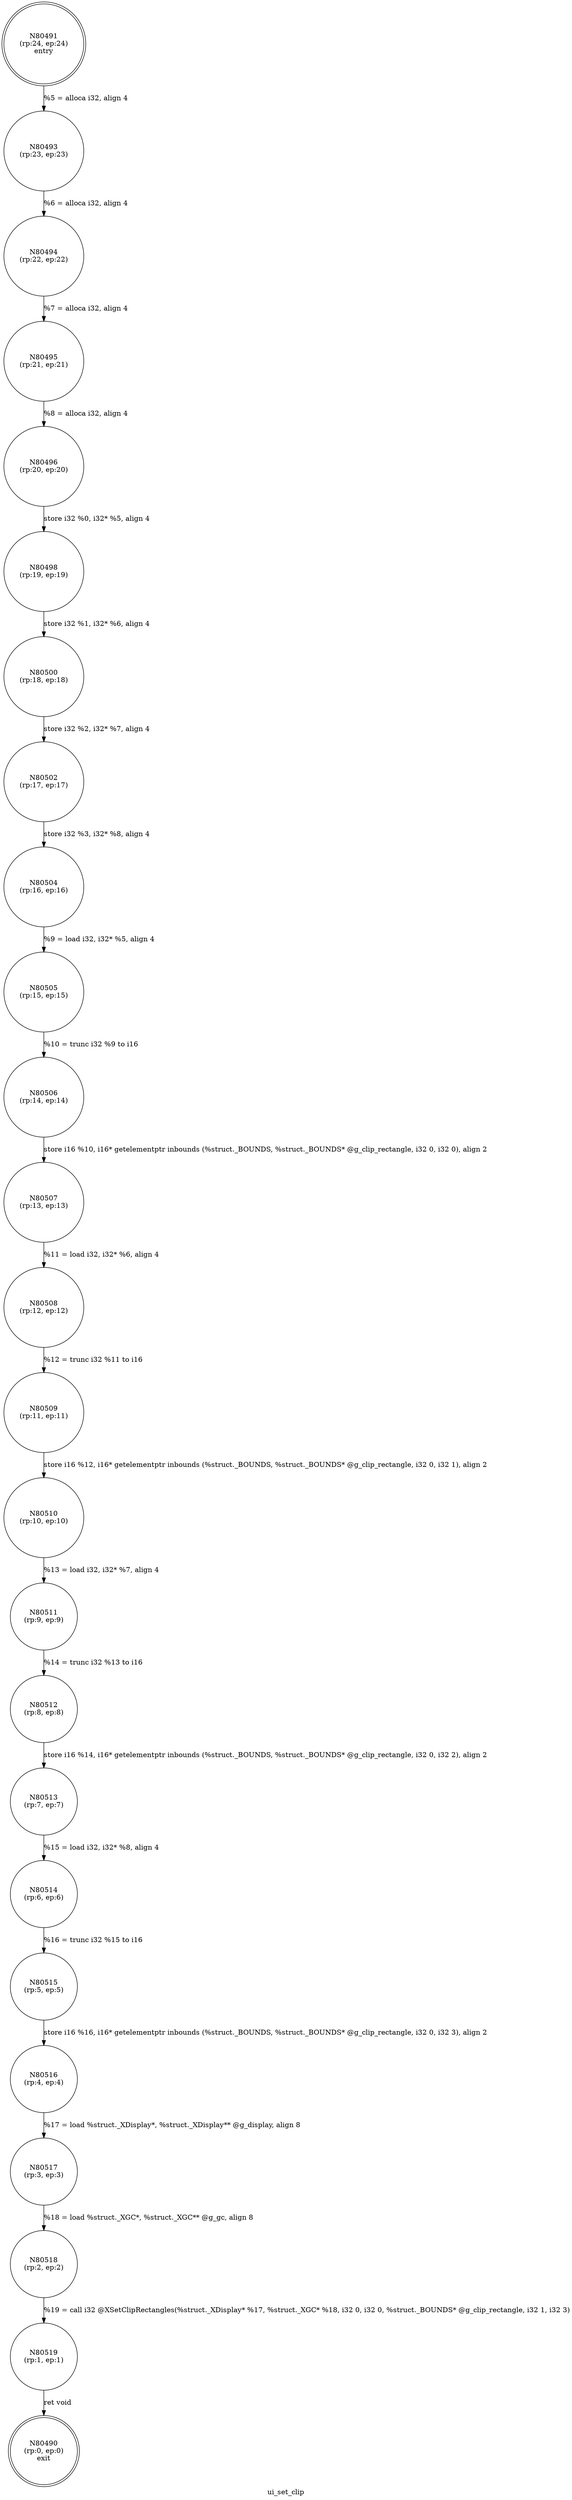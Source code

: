 digraph ui_set_clip {
label="ui_set_clip"
80490 [label="N80490\n(rp:0, ep:0)\nexit", shape="doublecircle"]
80491 [label="N80491\n(rp:24, ep:24)\nentry", shape="doublecircle"]
80491 -> 80493 [label="%5 = alloca i32, align 4"]
80493 [label="N80493\n(rp:23, ep:23)", shape="circle"]
80493 -> 80494 [label="%6 = alloca i32, align 4"]
80494 [label="N80494\n(rp:22, ep:22)", shape="circle"]
80494 -> 80495 [label="%7 = alloca i32, align 4"]
80495 [label="N80495\n(rp:21, ep:21)", shape="circle"]
80495 -> 80496 [label="%8 = alloca i32, align 4"]
80496 [label="N80496\n(rp:20, ep:20)", shape="circle"]
80496 -> 80498 [label="store i32 %0, i32* %5, align 4"]
80498 [label="N80498\n(rp:19, ep:19)", shape="circle"]
80498 -> 80500 [label="store i32 %1, i32* %6, align 4"]
80500 [label="N80500\n(rp:18, ep:18)", shape="circle"]
80500 -> 80502 [label="store i32 %2, i32* %7, align 4"]
80502 [label="N80502\n(rp:17, ep:17)", shape="circle"]
80502 -> 80504 [label="store i32 %3, i32* %8, align 4"]
80504 [label="N80504\n(rp:16, ep:16)", shape="circle"]
80504 -> 80505 [label="%9 = load i32, i32* %5, align 4"]
80505 [label="N80505\n(rp:15, ep:15)", shape="circle"]
80505 -> 80506 [label="%10 = trunc i32 %9 to i16"]
80506 [label="N80506\n(rp:14, ep:14)", shape="circle"]
80506 -> 80507 [label="store i16 %10, i16* getelementptr inbounds (%struct._BOUNDS, %struct._BOUNDS* @g_clip_rectangle, i32 0, i32 0), align 2"]
80507 [label="N80507\n(rp:13, ep:13)", shape="circle"]
80507 -> 80508 [label="%11 = load i32, i32* %6, align 4"]
80508 [label="N80508\n(rp:12, ep:12)", shape="circle"]
80508 -> 80509 [label="%12 = trunc i32 %11 to i16"]
80509 [label="N80509\n(rp:11, ep:11)", shape="circle"]
80509 -> 80510 [label="store i16 %12, i16* getelementptr inbounds (%struct._BOUNDS, %struct._BOUNDS* @g_clip_rectangle, i32 0, i32 1), align 2"]
80510 [label="N80510\n(rp:10, ep:10)", shape="circle"]
80510 -> 80511 [label="%13 = load i32, i32* %7, align 4"]
80511 [label="N80511\n(rp:9, ep:9)", shape="circle"]
80511 -> 80512 [label="%14 = trunc i32 %13 to i16"]
80512 [label="N80512\n(rp:8, ep:8)", shape="circle"]
80512 -> 80513 [label="store i16 %14, i16* getelementptr inbounds (%struct._BOUNDS, %struct._BOUNDS* @g_clip_rectangle, i32 0, i32 2), align 2"]
80513 [label="N80513\n(rp:7, ep:7)", shape="circle"]
80513 -> 80514 [label="%15 = load i32, i32* %8, align 4"]
80514 [label="N80514\n(rp:6, ep:6)", shape="circle"]
80514 -> 80515 [label="%16 = trunc i32 %15 to i16"]
80515 [label="N80515\n(rp:5, ep:5)", shape="circle"]
80515 -> 80516 [label="store i16 %16, i16* getelementptr inbounds (%struct._BOUNDS, %struct._BOUNDS* @g_clip_rectangle, i32 0, i32 3), align 2"]
80516 [label="N80516\n(rp:4, ep:4)", shape="circle"]
80516 -> 80517 [label="%17 = load %struct._XDisplay*, %struct._XDisplay** @g_display, align 8"]
80517 [label="N80517\n(rp:3, ep:3)", shape="circle"]
80517 -> 80518 [label="%18 = load %struct._XGC*, %struct._XGC** @g_gc, align 8"]
80518 [label="N80518\n(rp:2, ep:2)", shape="circle"]
80518 -> 80519 [label="%19 = call i32 @XSetClipRectangles(%struct._XDisplay* %17, %struct._XGC* %18, i32 0, i32 0, %struct._BOUNDS* @g_clip_rectangle, i32 1, i32 3)"]
80519 [label="N80519\n(rp:1, ep:1)", shape="circle"]
80519 -> 80490 [label="ret void"]
}
